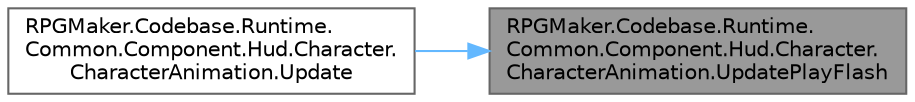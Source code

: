 digraph "RPGMaker.Codebase.Runtime.Common.Component.Hud.Character.CharacterAnimation.UpdatePlayFlash"
{
 // LATEX_PDF_SIZE
  bgcolor="transparent";
  edge [fontname=Helvetica,fontsize=10,labelfontname=Helvetica,labelfontsize=10];
  node [fontname=Helvetica,fontsize=10,shape=box,height=0.2,width=0.4];
  rankdir="RL";
  Node1 [id="Node000001",label="RPGMaker.Codebase.Runtime.\lCommon.Component.Hud.Character.\lCharacterAnimation.UpdatePlayFlash",height=0.2,width=0.4,color="gray40", fillcolor="grey60", style="filled", fontcolor="black",tooltip="😁 フラッシュ更新"];
  Node1 -> Node2 [id="edge1_Node000001_Node000002",dir="back",color="steelblue1",style="solid",tooltip=" "];
  Node2 [id="Node000002",label="RPGMaker.Codebase.Runtime.\lCommon.Component.Hud.Character.\lCharacterAnimation.Update",height=0.2,width=0.4,color="grey40", fillcolor="white", style="filled",URL="$d5/d20/class_r_p_g_maker_1_1_codebase_1_1_runtime_1_1_common_1_1_component_1_1_hud_1_1_character_1_1_character_animation.html#a0f54dcae21373e602156a13c5344b033",tooltip="😁 更新"];
}
